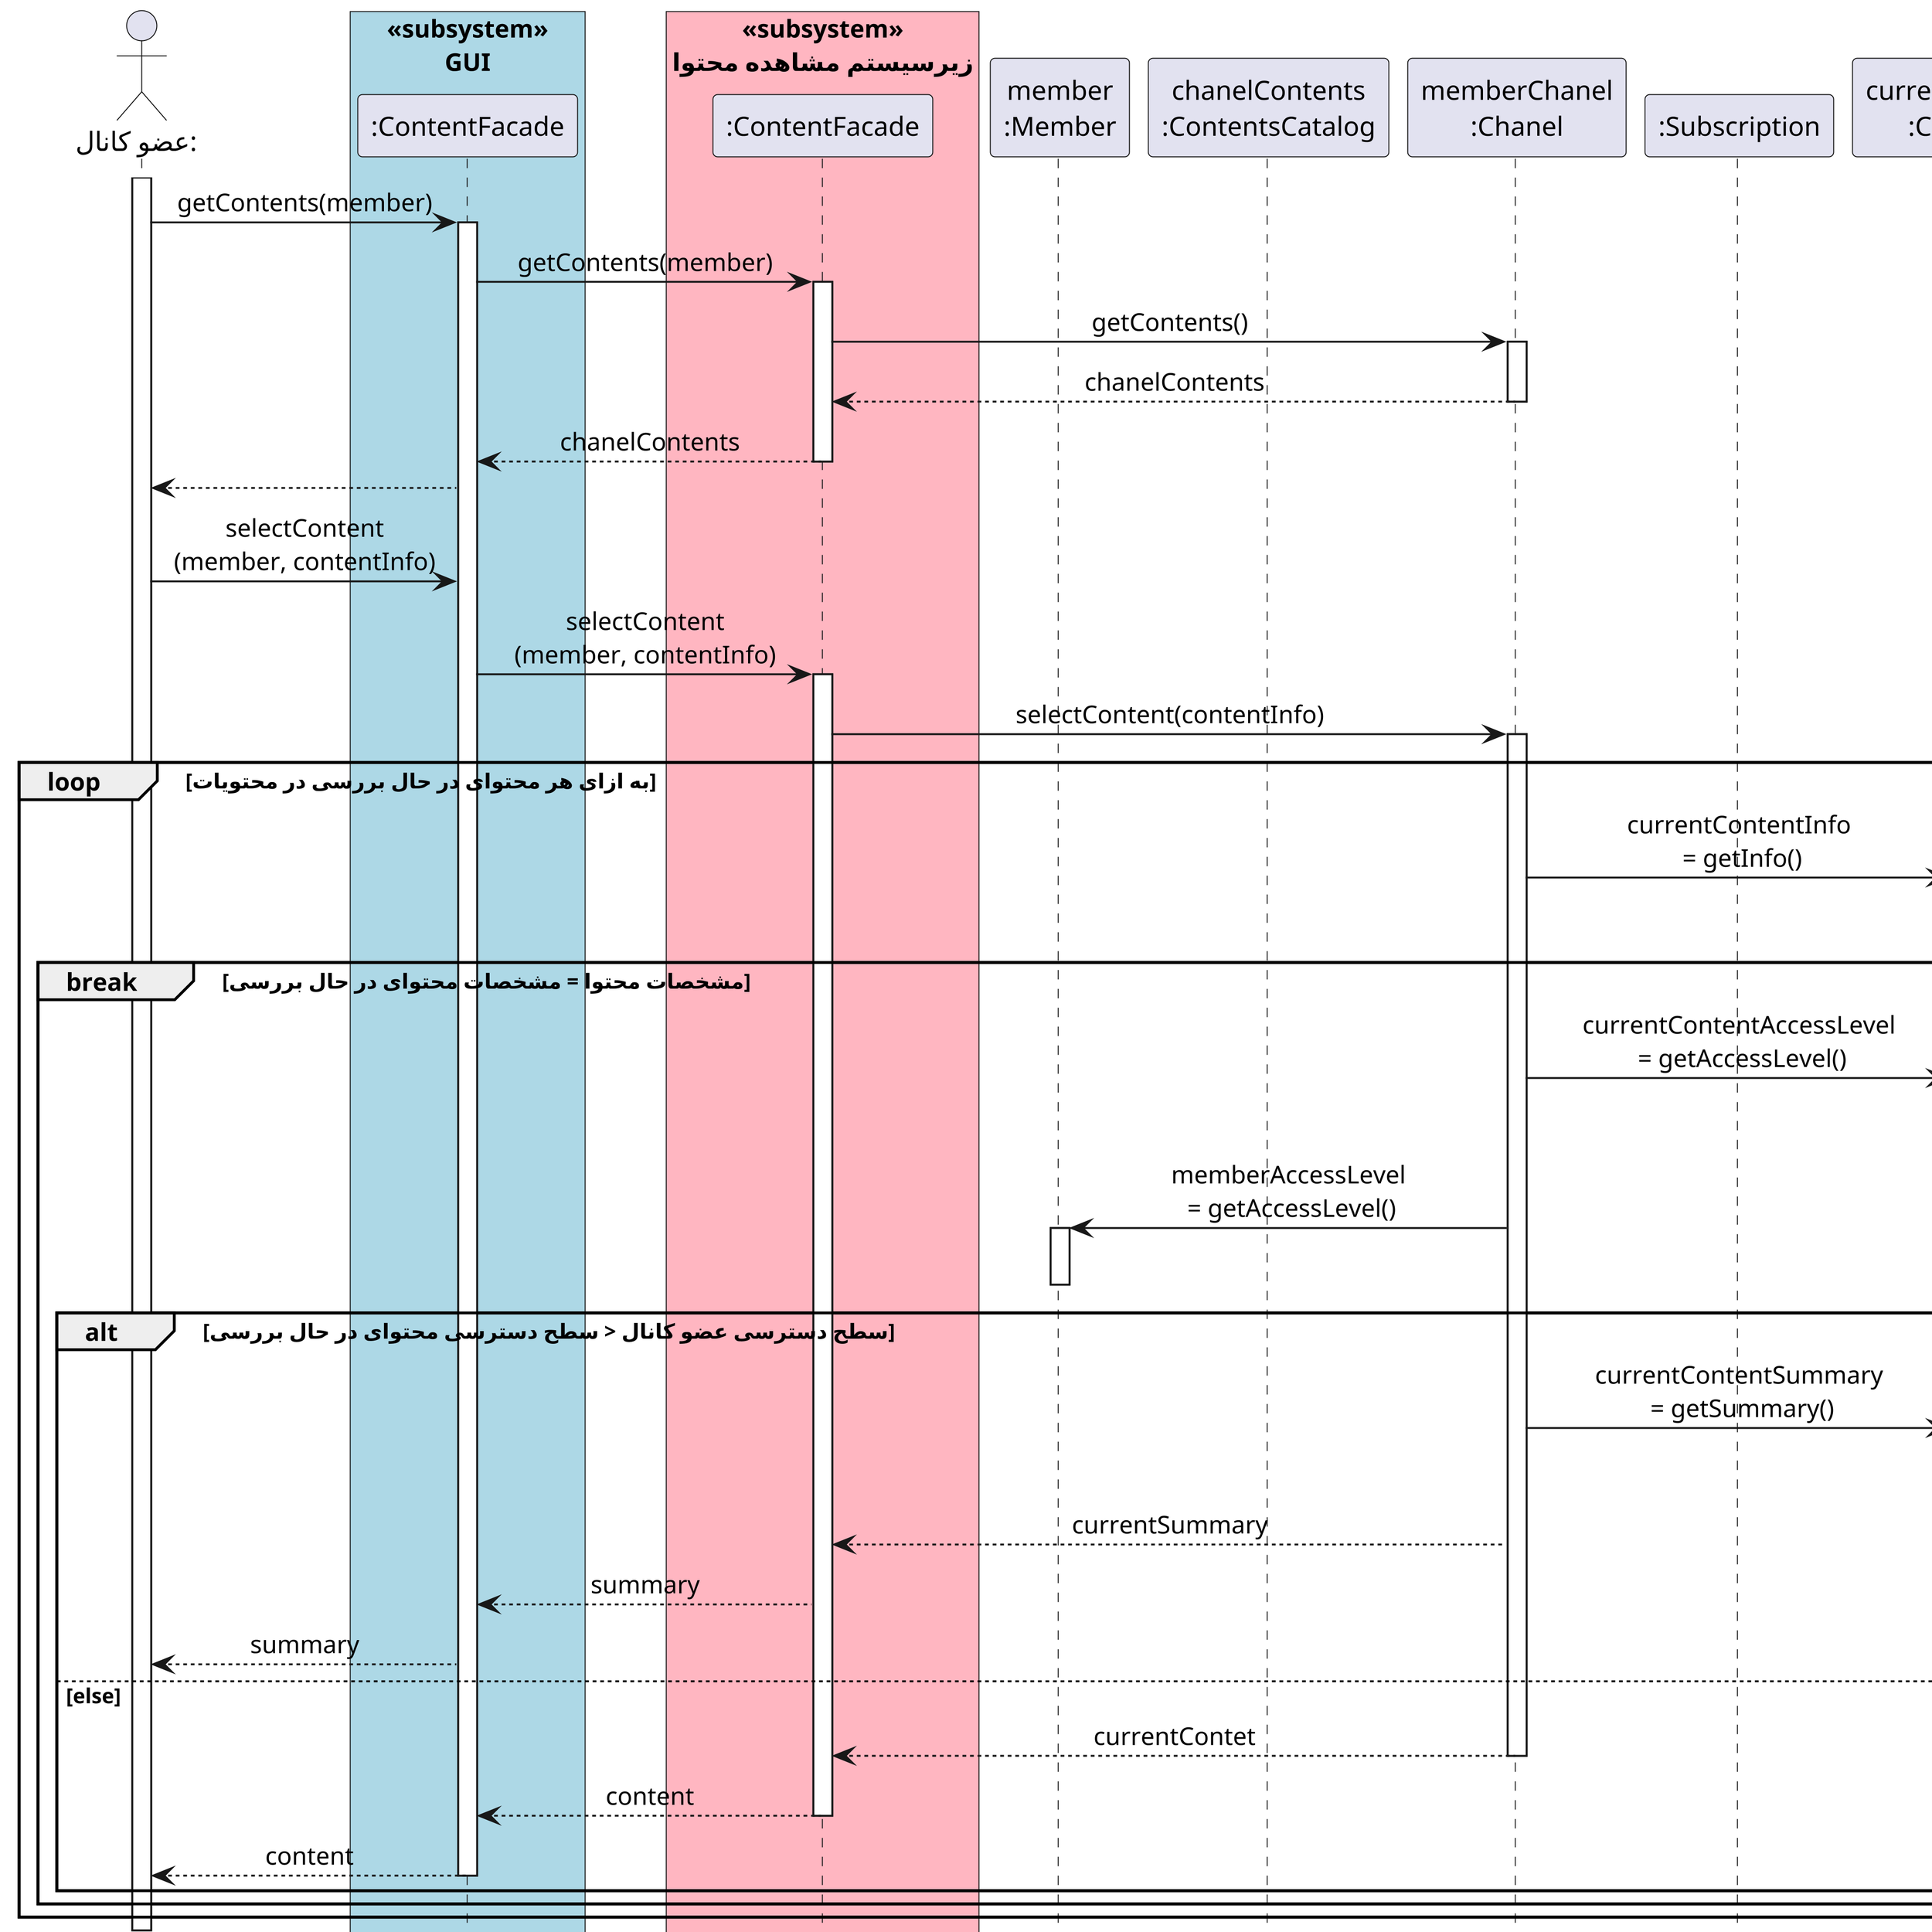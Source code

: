 @startuml see_content


scale 4
skinparam DefaultFontName Vazir
skinparam DefaultTextAlignment center


actor ":عضو کانال" as member
box "«subsystem»\nGUI" #LightBlue
participant ":ContentFacade" as ui
end box
box "«subsystem»\nزیرسیستم مشاهده محتوا" #LightPink
participant ":ContentFacade" as contentFacade
end box
participant "member\n:Member" as memberObj
participant "chanelContents\n:ContentsCatalog" as contents
participant "memberChanel\n:Chanel" as chanel
participant ":Subscription" as subscription
participant "currentContent\n:Content" as currentContent


activate member
member -> ui: getContents(member)
activate ui
ui -> contentFacade: getContents(member)
activate contentFacade
contentFacade -> chanel: getContents()
activate chanel
chanel --> contentFacade: chanelContents
deactivate chanel
contentFacade --> ui: chanelContents
deactivate contentFacade
ui --> member

member -> ui : selectContent\n(member, contentInfo)
ui -> contentFacade: selectContent\n(member, contentInfo)
activate contentFacade
contentFacade -> chanel: selectContent(contentInfo)
activate chanel
loop به ازای هر محتوای در حال بررسی در محتویات
    chanel -> currentContent : currentContentInfo\n = getInfo()
    activate currentContent
    deactivate currentContent
    
    break مشخصات محتوا = مشخصات محتوای در حال بررسی
        chanel -> currentContent: currentContentAccessLevel\n = getAccessLevel()
        activate currentContent
        deactivate currentContent
        
        chanel -> memberObj: memberAccessLevel\n = getAccessLevel()
        activate memberObj
        deactivate memberObj
        
        alt سطح دسترسی عضو کانال < سطح دسترسی محتوای در حال بررسی
            chanel -> currentContent: currentContentSummary\n = getSummary()
            activate currentContent
            deactivate currentContent
            chanel --> contentFacade: currentSummary
            contentFacade --> ui: summary
            ui --> member: summary
        else else
            chanel --> contentFacade: currentContet
            deactivate chanel
            contentFacade --> ui: content
            deactivate contentFacade
            ui --> member: content
            deactivate ui
        end
    end
end

deactivate member


@enduml